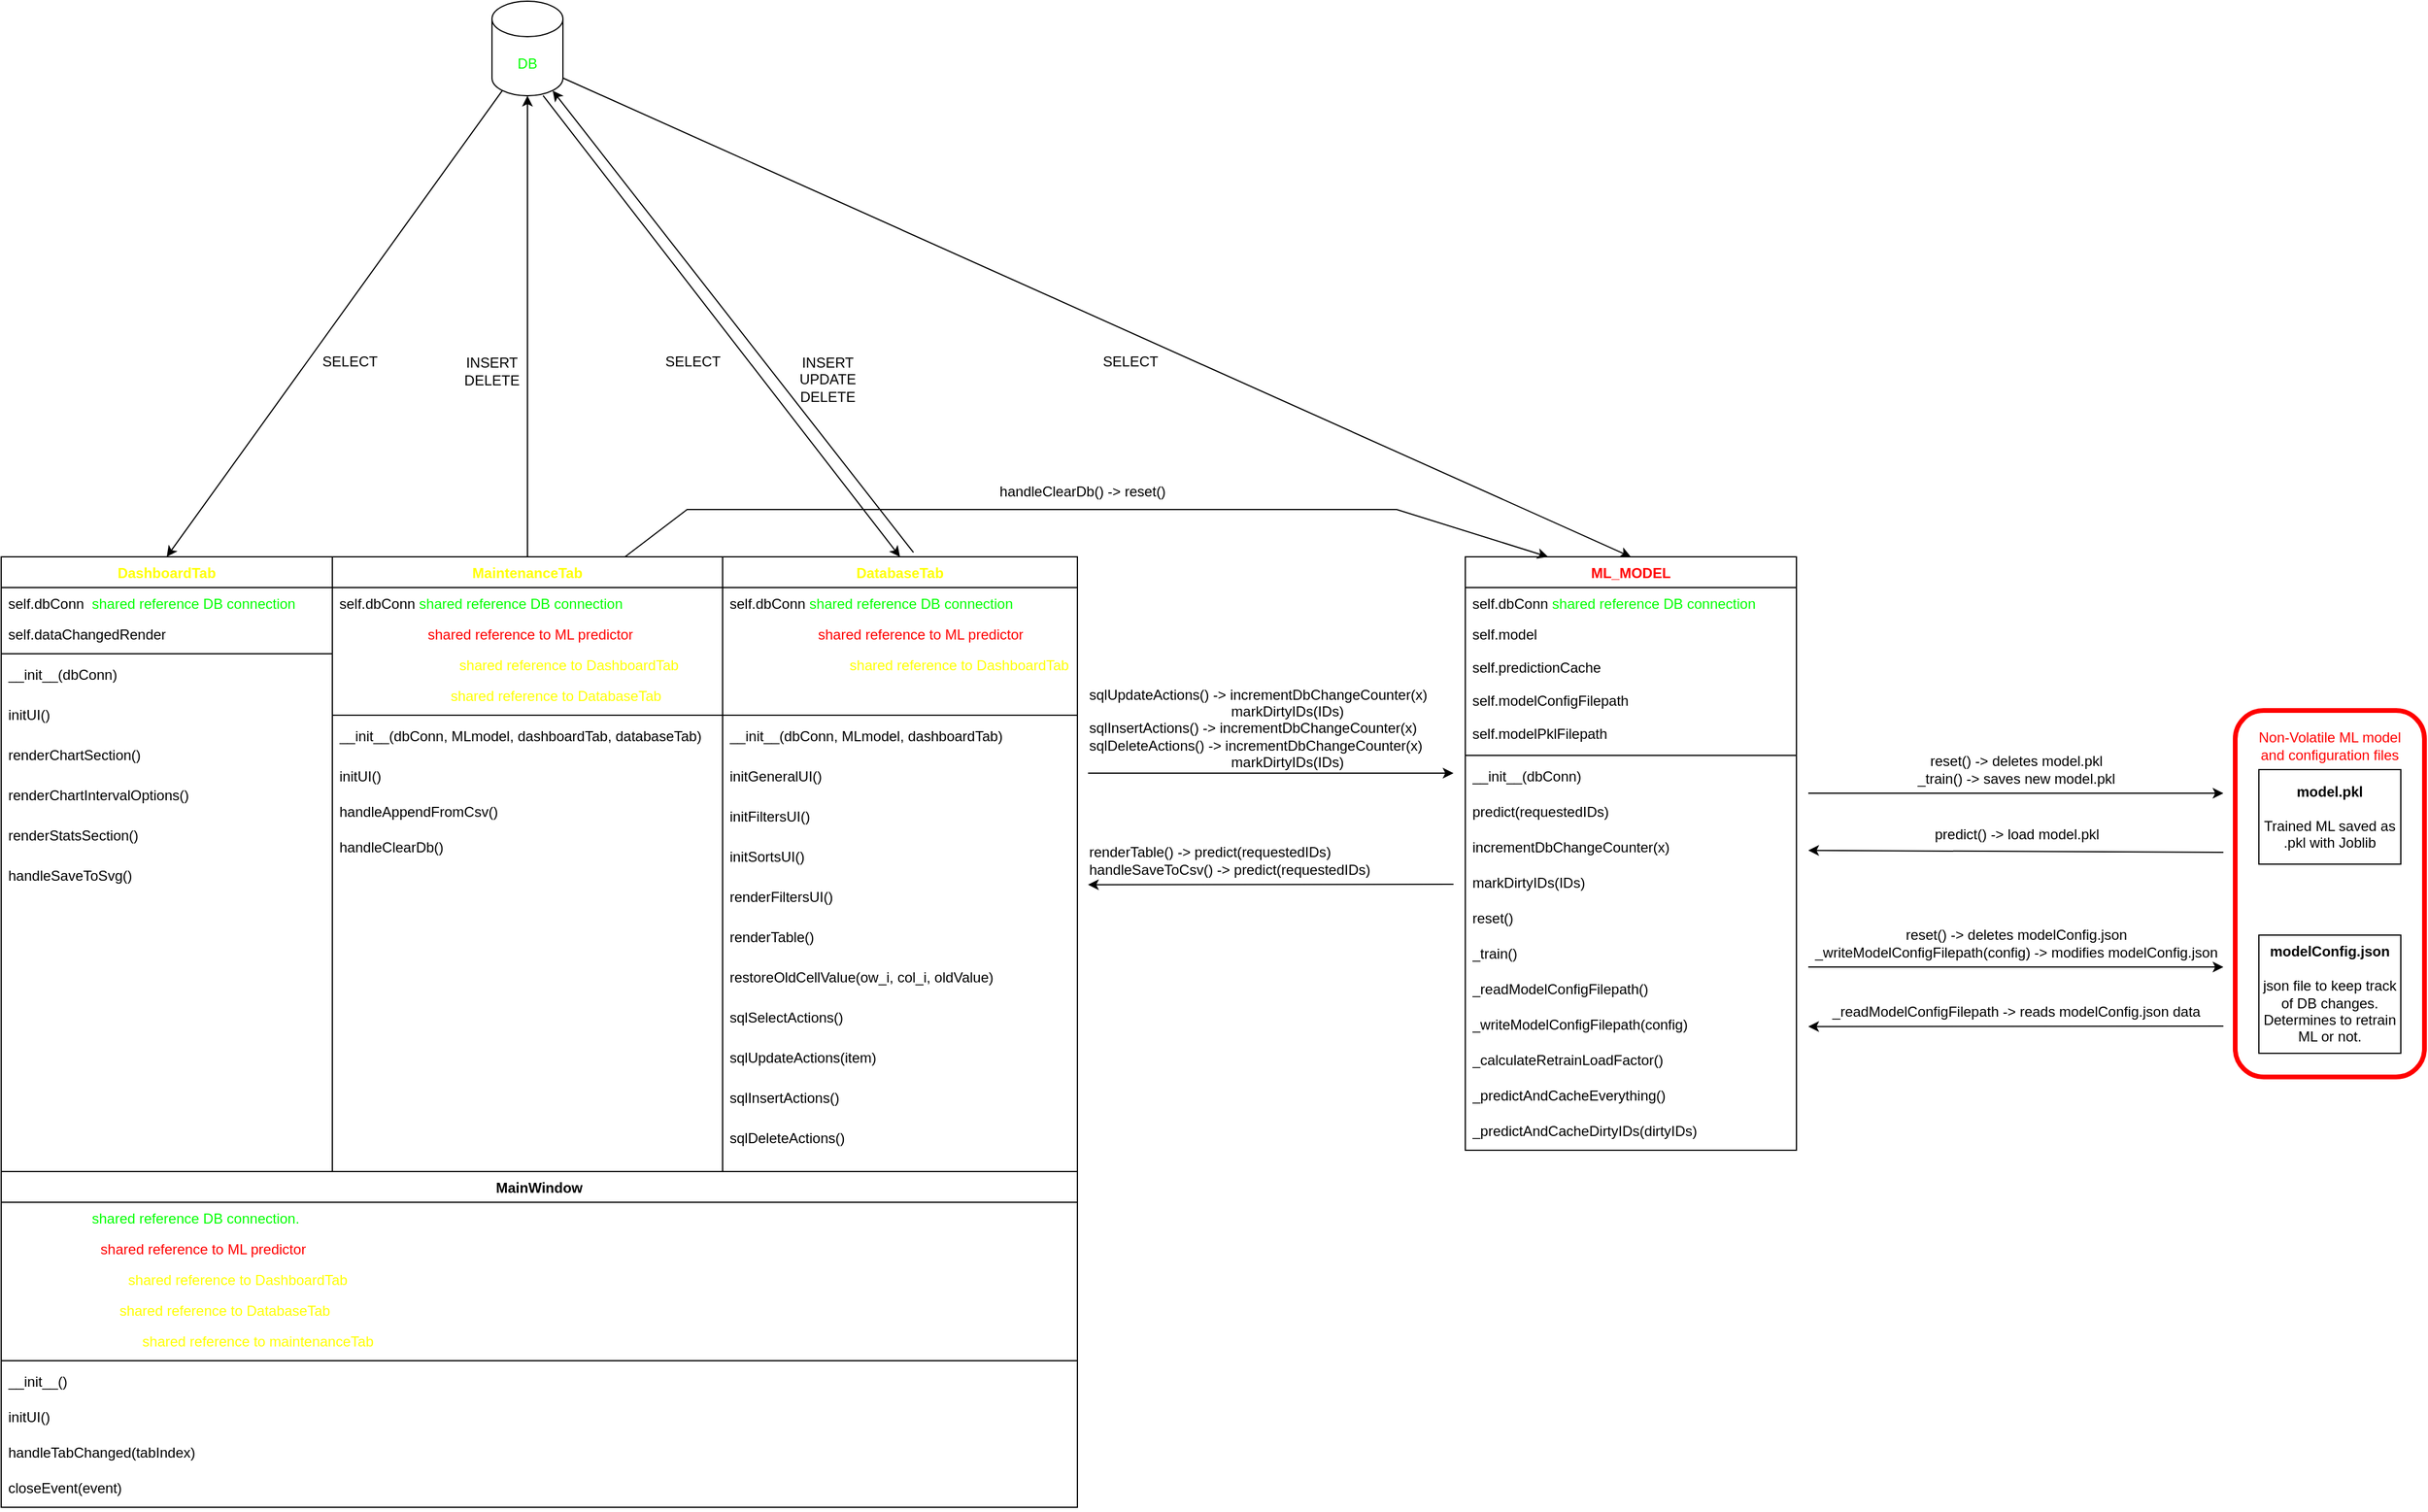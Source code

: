 <mxfile version="28.2.0">
  <diagram name="Page-1" id="XLxUug_JaUTgmGYlgbGc">
    <mxGraphModel dx="1895" dy="2238" grid="1" gridSize="10" guides="1" tooltips="1" connect="1" arrows="1" fold="1" page="1" pageScale="1" pageWidth="850" pageHeight="1100" math="0" shadow="0">
      <root>
        <mxCell id="0" />
        <mxCell id="1" parent="0" />
        <mxCell id="kn9Mtql1cBcwYiJTihJY-21" value="&lt;font style=&quot;color: light-dark(rgb(255, 255, 0), rgb(255, 255, 0));&quot;&gt;DashboardTab&lt;/font&gt;" style="swimlane;fontStyle=1;align=center;verticalAlign=top;childLayout=stackLayout;horizontal=1;startSize=26;horizontalStack=0;resizeParent=1;resizeParentMax=0;resizeLast=0;collapsible=1;marginBottom=0;whiteSpace=wrap;html=1;" parent="1" vertex="1">
          <mxGeometry x="150" y="400" width="280" height="520" as="geometry" />
        </mxCell>
        <mxCell id="EqVA8mEmJYvjOfU4ljU_-19" value="self.dbConn&amp;nbsp;&amp;nbsp;&lt;span style=&quot;color: light-dark(rgb(0, 255, 0), rgb(0, 255, 0));&quot;&gt;shared&amp;nbsp;&lt;/span&gt;&lt;span style=&quot;color: rgb(0, 255, 0);&quot;&gt;&lt;font style=&quot;color: light-dark(rgb(0, 255, 0), rgb(0, 255, 0));&quot;&gt;reference&lt;/font&gt;&lt;/span&gt;&lt;span style=&quot;color: rgb(0, 255, 0);&quot;&gt;&amp;nbsp;&lt;/span&gt;&lt;span style=&quot;color: light-dark(rgb(0, 255, 0), rgb(0, 255, 0));&quot;&gt;DB connection&lt;/span&gt;" style="text;strokeColor=none;fillColor=none;align=left;verticalAlign=top;spacingLeft=4;spacingRight=4;overflow=hidden;rotatable=0;points=[[0,0.5],[1,0.5]];portConstraint=eastwest;whiteSpace=wrap;html=1;" parent="kn9Mtql1cBcwYiJTihJY-21" vertex="1">
          <mxGeometry y="26" width="280" height="26" as="geometry" />
        </mxCell>
        <mxCell id="kn9Mtql1cBcwYiJTihJY-22" value="self.dataChangedRender" style="text;strokeColor=none;fillColor=none;align=left;verticalAlign=top;spacingLeft=4;spacingRight=4;overflow=hidden;rotatable=0;points=[[0,0.5],[1,0.5]];portConstraint=eastwest;whiteSpace=wrap;html=1;" parent="kn9Mtql1cBcwYiJTihJY-21" vertex="1">
          <mxGeometry y="52" width="280" height="26" as="geometry" />
        </mxCell>
        <mxCell id="kn9Mtql1cBcwYiJTihJY-23" value="" style="line;strokeWidth=1;fillColor=none;align=left;verticalAlign=middle;spacingTop=-1;spacingLeft=3;spacingRight=3;rotatable=0;labelPosition=right;points=[];portConstraint=eastwest;strokeColor=inherit;" parent="kn9Mtql1cBcwYiJTihJY-21" vertex="1">
          <mxGeometry y="78" width="280" height="8" as="geometry" />
        </mxCell>
        <mxCell id="EqVA8mEmJYvjOfU4ljU_-1" value="__init__(dbConn)" style="text;strokeColor=none;fillColor=none;align=left;verticalAlign=top;spacingLeft=4;spacingRight=4;overflow=hidden;rotatable=0;points=[[0,0.5],[1,0.5]];portConstraint=eastwest;whiteSpace=wrap;html=1;" parent="kn9Mtql1cBcwYiJTihJY-21" vertex="1">
          <mxGeometry y="86" width="280" height="34" as="geometry" />
        </mxCell>
        <mxCell id="EqVA8mEmJYvjOfU4ljU_-21" value="initUI()" style="text;strokeColor=none;fillColor=none;align=left;verticalAlign=top;spacingLeft=4;spacingRight=4;overflow=hidden;rotatable=0;points=[[0,0.5],[1,0.5]];portConstraint=eastwest;whiteSpace=wrap;html=1;" parent="kn9Mtql1cBcwYiJTihJY-21" vertex="1">
          <mxGeometry y="120" width="280" height="34" as="geometry" />
        </mxCell>
        <mxCell id="EqVA8mEmJYvjOfU4ljU_-22" value="renderChartSection()" style="text;strokeColor=none;fillColor=none;align=left;verticalAlign=top;spacingLeft=4;spacingRight=4;overflow=hidden;rotatable=0;points=[[0,0.5],[1,0.5]];portConstraint=eastwest;whiteSpace=wrap;html=1;" parent="kn9Mtql1cBcwYiJTihJY-21" vertex="1">
          <mxGeometry y="154" width="280" height="34" as="geometry" />
        </mxCell>
        <mxCell id="EqVA8mEmJYvjOfU4ljU_-24" value="renderChartIntervalOptions()" style="text;strokeColor=none;fillColor=none;align=left;verticalAlign=top;spacingLeft=4;spacingRight=4;overflow=hidden;rotatable=0;points=[[0,0.5],[1,0.5]];portConstraint=eastwest;whiteSpace=wrap;html=1;" parent="kn9Mtql1cBcwYiJTihJY-21" vertex="1">
          <mxGeometry y="188" width="280" height="34" as="geometry" />
        </mxCell>
        <mxCell id="EqVA8mEmJYvjOfU4ljU_-23" value="renderStatsSection()" style="text;strokeColor=none;fillColor=none;align=left;verticalAlign=top;spacingLeft=4;spacingRight=4;overflow=hidden;rotatable=0;points=[[0,0.5],[1,0.5]];portConstraint=eastwest;whiteSpace=wrap;html=1;" parent="kn9Mtql1cBcwYiJTihJY-21" vertex="1">
          <mxGeometry y="222" width="280" height="34" as="geometry" />
        </mxCell>
        <mxCell id="kn9Mtql1cBcwYiJTihJY-24" value="handleSaveToSvg()" style="text;strokeColor=none;fillColor=none;align=left;verticalAlign=top;spacingLeft=4;spacingRight=4;overflow=hidden;rotatable=0;points=[[0,0.5],[1,0.5]];portConstraint=eastwest;whiteSpace=wrap;html=1;" parent="kn9Mtql1cBcwYiJTihJY-21" vertex="1">
          <mxGeometry y="256" width="280" height="264" as="geometry" />
        </mxCell>
        <mxCell id="kn9Mtql1cBcwYiJTihJY-28" value="MainWindow" style="swimlane;fontStyle=1;align=center;verticalAlign=top;childLayout=stackLayout;horizontal=1;startSize=26;horizontalStack=0;resizeParent=1;resizeParentMax=0;resizeLast=0;collapsible=1;marginBottom=0;whiteSpace=wrap;html=1;" parent="1" vertex="1">
          <mxGeometry x="150" y="920" width="910" height="284" as="geometry" />
        </mxCell>
        <mxCell id="kn9Mtql1cBcwYiJTihJY-29" value="&lt;font style=&quot;&quot;&gt;&lt;span&gt;&lt;font style=&quot;color: light-dark(rgb(255, 255, 255), rgb(255, 255, 255));&quot;&gt;self.dbConn&amp;nbsp;&amp;nbsp;&lt;/font&gt;&lt;/span&gt;&lt;font style=&quot;color: rgb(255, 255, 255);&quot;&gt;&lt;span style=&quot;color: light-dark(rgb(0, 255, 0), rgb(0, 255, 0));&quot;&gt;shared&amp;nbsp;&lt;/span&gt;&lt;span style=&quot;color: rgb(0, 255, 0);&quot;&gt;&lt;font style=&quot;color: light-dark(rgb(0, 255, 0), rgb(0, 255, 0));&quot;&gt;reference&lt;/font&gt;&lt;/span&gt;&lt;span style=&quot;color: rgb(0, 255, 0);&quot;&gt;&amp;nbsp;&lt;/span&gt;&lt;span style=&quot;color: light-dark(rgb(0, 255, 0), rgb(0, 255, 0));&quot;&gt;DB connection.&lt;/span&gt;&lt;/font&gt;&lt;font style=&quot;color: light-dark(rgb(255, 255, 255), rgb(255, 255, 255));&quot;&gt;&amp;nbsp;MainWindow is responsible for closing connection when exiting&lt;/font&gt;&lt;/font&gt;" style="text;strokeColor=none;fillColor=none;align=left;verticalAlign=top;spacingLeft=4;spacingRight=4;overflow=hidden;rotatable=0;points=[[0,0.5],[1,0.5]];portConstraint=eastwest;whiteSpace=wrap;html=1;" parent="kn9Mtql1cBcwYiJTihJY-28" vertex="1">
          <mxGeometry y="26" width="910" height="26" as="geometry" />
        </mxCell>
        <mxCell id="MBBZY2xNjJgipTJ3-euZ-7" value="&lt;font style=&quot;&quot;&gt;&lt;font style=&quot;color: light-dark(rgb(255, 255, 255), rgb(255, 255, 255));&quot;&gt;self.MLModel&lt;/font&gt;&lt;font style=&quot;color: light-dark(rgb(255, 0, 0), rgb(255, 0, 0));&quot;&gt;&amp;nbsp; &lt;/font&gt;&lt;font style=&quot;color: light-dark(rgb(255, 0, 0), rgb(255, 0, 0));&quot;&gt;&lt;span&gt;shared reference to ML predictor&lt;/span&gt;&lt;/font&gt;&lt;/font&gt;" style="text;strokeColor=none;fillColor=none;align=left;verticalAlign=top;spacingLeft=4;spacingRight=4;overflow=hidden;rotatable=0;points=[[0,0.5],[1,0.5]];portConstraint=eastwest;whiteSpace=wrap;html=1;" parent="kn9Mtql1cBcwYiJTihJY-28" vertex="1">
          <mxGeometry y="52" width="910" height="26" as="geometry" />
        </mxCell>
        <mxCell id="EqVA8mEmJYvjOfU4ljU_-14" value="&lt;font style=&quot;&quot;&gt;&lt;font style=&quot;color: light-dark(rgb(255, 255, 255), rgb(255, 255, 255));&quot;&gt;self.dashboardTab&amp;nbsp;&lt;font style=&quot;color: light-dark(rgb(255, 255, 0), rgb(255, 255, 0));&quot;&gt;shared reference to DashboardTab&lt;/font&gt;&amp;nbsp;&lt;/font&gt;&lt;/font&gt;" style="text;strokeColor=none;fillColor=none;align=left;verticalAlign=top;spacingLeft=4;spacingRight=4;overflow=hidden;rotatable=0;points=[[0,0.5],[1,0.5]];portConstraint=eastwest;whiteSpace=wrap;html=1;" parent="kn9Mtql1cBcwYiJTihJY-28" vertex="1">
          <mxGeometry y="78" width="910" height="26" as="geometry" />
        </mxCell>
        <mxCell id="EqVA8mEmJYvjOfU4ljU_-15" value="&lt;font style=&quot;&quot;&gt;&lt;font style=&quot;color: light-dark(rgb(255, 255, 255), rgb(255, 255, 255));&quot;&gt;self.databaseTab&amp;nbsp;&lt;font style=&quot;color: light-dark(rgb(255, 255, 0), rgb(255, 255, 0));&quot;&gt;shared reference to DatabaseTab&lt;/font&gt;&amp;nbsp;&lt;/font&gt;&lt;/font&gt;" style="text;strokeColor=none;fillColor=none;align=left;verticalAlign=top;spacingLeft=4;spacingRight=4;overflow=hidden;rotatable=0;points=[[0,0.5],[1,0.5]];portConstraint=eastwest;whiteSpace=wrap;html=1;" parent="kn9Mtql1cBcwYiJTihJY-28" vertex="1">
          <mxGeometry y="104" width="910" height="26" as="geometry" />
        </mxCell>
        <mxCell id="EqVA8mEmJYvjOfU4ljU_-18" value="&lt;font style=&quot;&quot;&gt;&lt;font style=&quot;color: light-dark(rgb(255, 255, 255), rgb(255, 255, 255));&quot;&gt;self.maintenanceTab&amp;nbsp;&lt;font style=&quot;color: light-dark(rgb(255, 255, 0), rgb(255, 255, 0));&quot;&gt;shared reference to maintenanceTab&lt;/font&gt;&amp;nbsp;&lt;/font&gt;&lt;/font&gt;" style="text;strokeColor=none;fillColor=none;align=left;verticalAlign=top;spacingLeft=4;spacingRight=4;overflow=hidden;rotatable=0;points=[[0,0.5],[1,0.5]];portConstraint=eastwest;whiteSpace=wrap;html=1;" parent="kn9Mtql1cBcwYiJTihJY-28" vertex="1">
          <mxGeometry y="130" width="910" height="26" as="geometry" />
        </mxCell>
        <mxCell id="kn9Mtql1cBcwYiJTihJY-30" value="" style="line;strokeWidth=1;fillColor=none;align=left;verticalAlign=middle;spacingTop=-1;spacingLeft=3;spacingRight=3;rotatable=0;labelPosition=right;points=[];portConstraint=eastwest;strokeColor=inherit;" parent="kn9Mtql1cBcwYiJTihJY-28" vertex="1">
          <mxGeometry y="156" width="910" height="8" as="geometry" />
        </mxCell>
        <mxCell id="kn9Mtql1cBcwYiJTihJY-31" value="__init__()" style="text;strokeColor=none;fillColor=none;align=left;verticalAlign=top;spacingLeft=4;spacingRight=4;overflow=hidden;rotatable=0;points=[[0,0.5],[1,0.5]];portConstraint=eastwest;whiteSpace=wrap;html=1;" parent="kn9Mtql1cBcwYiJTihJY-28" vertex="1">
          <mxGeometry y="164" width="910" height="30" as="geometry" />
        </mxCell>
        <mxCell id="kn9Mtql1cBcwYiJTihJY-32" value="initUI()" style="text;strokeColor=none;fillColor=none;align=left;verticalAlign=top;spacingLeft=4;spacingRight=4;overflow=hidden;rotatable=0;points=[[0,0.5],[1,0.5]];portConstraint=eastwest;whiteSpace=wrap;html=1;" parent="kn9Mtql1cBcwYiJTihJY-28" vertex="1">
          <mxGeometry y="194" width="910" height="30" as="geometry" />
        </mxCell>
        <mxCell id="MBBZY2xNjJgipTJ3-euZ-16" value="handleTabChanged(tabIndex)" style="text;strokeColor=none;fillColor=none;align=left;verticalAlign=top;spacingLeft=4;spacingRight=4;overflow=hidden;rotatable=0;points=[[0,0.5],[1,0.5]];portConstraint=eastwest;whiteSpace=wrap;html=1;" parent="kn9Mtql1cBcwYiJTihJY-28" vertex="1">
          <mxGeometry y="224" width="910" height="30" as="geometry" />
        </mxCell>
        <mxCell id="MBBZY2xNjJgipTJ3-euZ-15" value="closeEvent(event)" style="text;strokeColor=none;fillColor=none;align=left;verticalAlign=top;spacingLeft=4;spacingRight=4;overflow=hidden;rotatable=0;points=[[0,0.5],[1,0.5]];portConstraint=eastwest;whiteSpace=wrap;html=1;" parent="kn9Mtql1cBcwYiJTihJY-28" vertex="1">
          <mxGeometry y="254" width="910" height="30" as="geometry" />
        </mxCell>
        <mxCell id="kn9Mtql1cBcwYiJTihJY-33" value="&lt;font style=&quot;color: light-dark(rgb(255, 255, 0), rgb(255, 255, 0));&quot;&gt;DatabaseTab&lt;/font&gt;" style="swimlane;fontStyle=1;align=center;verticalAlign=top;childLayout=stackLayout;horizontal=1;startSize=26;horizontalStack=0;resizeParent=1;resizeParentMax=0;resizeLast=0;collapsible=1;marginBottom=0;whiteSpace=wrap;html=1;" parent="1" vertex="1">
          <mxGeometry x="760" y="400" width="300" height="520" as="geometry" />
        </mxCell>
        <mxCell id="kn9Mtql1cBcwYiJTihJY-34" value="self.dbConn&amp;nbsp;&lt;span style=&quot;color: light-dark(rgb(0, 255, 0), rgb(0, 255, 0));&quot;&gt;shared&amp;nbsp;&lt;/span&gt;&lt;span style=&quot;color: rgb(0, 255, 0);&quot;&gt;&lt;font style=&quot;color: light-dark(rgb(0, 255, 0), rgb(0, 255, 0));&quot;&gt;reference&lt;/font&gt;&lt;/span&gt;&lt;span style=&quot;color: rgb(0, 255, 0);&quot;&gt;&amp;nbsp;&lt;/span&gt;&lt;span style=&quot;color: light-dark(rgb(0, 255, 0), rgb(0, 255, 0));&quot;&gt;DB connection&lt;/span&gt;" style="text;strokeColor=none;fillColor=none;align=left;verticalAlign=top;spacingLeft=4;spacingRight=4;overflow=hidden;rotatable=0;points=[[0,0.5],[1,0.5]];portConstraint=eastwest;whiteSpace=wrap;html=1;" parent="kn9Mtql1cBcwYiJTihJY-33" vertex="1">
          <mxGeometry y="26" width="300" height="26" as="geometry" />
        </mxCell>
        <mxCell id="MBBZY2xNjJgipTJ3-euZ-9" value="&lt;font style=&quot;&quot;&gt;&lt;font style=&quot;color: light-dark(rgb(255, 255, 255), rgb(255, 255, 255));&quot;&gt;self.MLModel&lt;/font&gt;&lt;font style=&quot;color: light-dark(rgb(255, 0, 0), rgb(255, 0, 0));&quot;&gt;&amp;nbsp;&lt;/font&gt;&lt;font style=&quot;color: light-dark(rgb(255, 0, 0), rgb(255, 0, 0));&quot;&gt;&lt;span&gt;shared reference to ML predictor&lt;/span&gt;&lt;/font&gt;&lt;/font&gt;" style="text;strokeColor=none;fillColor=none;align=left;verticalAlign=top;spacingLeft=4;spacingRight=4;overflow=hidden;rotatable=0;points=[[0,0.5],[1,0.5]];portConstraint=eastwest;whiteSpace=wrap;html=1;" parent="kn9Mtql1cBcwYiJTihJY-33" vertex="1">
          <mxGeometry y="52" width="300" height="26" as="geometry" />
        </mxCell>
        <mxCell id="EqVA8mEmJYvjOfU4ljU_-8" value="&lt;font style=&quot;&quot;&gt;&lt;font style=&quot;color: light-dark(rgb(255, 255, 255), rgb(255, 255, 255));&quot;&gt;self.dashboardTab &lt;/font&gt;&lt;font style=&quot;color: light-dark(rgb(255, 255, 0), rgb(255, 255, 0));&quot;&gt;shared reference to DashboardTab&lt;/font&gt;&lt;/font&gt;" style="text;strokeColor=none;fillColor=none;align=left;verticalAlign=top;spacingLeft=4;spacingRight=4;overflow=hidden;rotatable=0;points=[[0,0.5],[1,0.5]];portConstraint=eastwest;whiteSpace=wrap;html=1;" parent="kn9Mtql1cBcwYiJTihJY-33" vertex="1">
          <mxGeometry y="78" width="300" height="26" as="geometry" />
        </mxCell>
        <mxCell id="EqVA8mEmJYvjOfU4ljU_-7" value="&lt;font style=&quot;&quot;&gt;&lt;font style=&quot;color: light-dark(rgb(255, 255, 255), rgb(255, 255, 255));&quot;&gt;self.dataChangedRender&lt;/font&gt;&lt;/font&gt;" style="text;strokeColor=none;fillColor=none;align=left;verticalAlign=top;spacingLeft=4;spacingRight=4;overflow=hidden;rotatable=0;points=[[0,0.5],[1,0.5]];portConstraint=eastwest;whiteSpace=wrap;html=1;" parent="kn9Mtql1cBcwYiJTihJY-33" vertex="1">
          <mxGeometry y="104" width="300" height="26" as="geometry" />
        </mxCell>
        <mxCell id="kn9Mtql1cBcwYiJTihJY-35" value="" style="line;strokeWidth=1;fillColor=none;align=left;verticalAlign=middle;spacingTop=-1;spacingLeft=3;spacingRight=3;rotatable=0;labelPosition=right;points=[];portConstraint=eastwest;strokeColor=inherit;" parent="kn9Mtql1cBcwYiJTihJY-33" vertex="1">
          <mxGeometry y="130" width="300" height="8" as="geometry" />
        </mxCell>
        <mxCell id="MBBZY2xNjJgipTJ3-euZ-27" value="__init__(dbConn, MLmodel, dashboardTab)" style="text;strokeColor=none;fillColor=none;align=left;verticalAlign=top;spacingLeft=4;spacingRight=4;overflow=hidden;rotatable=0;points=[[0,0.5],[1,0.5]];portConstraint=eastwest;whiteSpace=wrap;html=1;" parent="kn9Mtql1cBcwYiJTihJY-33" vertex="1">
          <mxGeometry y="138" width="300" height="34" as="geometry" />
        </mxCell>
        <mxCell id="kn9Mtql1cBcwYiJTihJY-36" value="initGeneralUI()" style="text;strokeColor=none;fillColor=none;align=left;verticalAlign=top;spacingLeft=4;spacingRight=4;overflow=hidden;rotatable=0;points=[[0,0.5],[1,0.5]];portConstraint=eastwest;whiteSpace=wrap;html=1;" parent="kn9Mtql1cBcwYiJTihJY-33" vertex="1">
          <mxGeometry y="172" width="300" height="34" as="geometry" />
        </mxCell>
        <mxCell id="EqVA8mEmJYvjOfU4ljU_-4" value="initFiltersUI()" style="text;strokeColor=none;fillColor=none;align=left;verticalAlign=top;spacingLeft=4;spacingRight=4;overflow=hidden;rotatable=0;points=[[0,0.5],[1,0.5]];portConstraint=eastwest;whiteSpace=wrap;html=1;" parent="kn9Mtql1cBcwYiJTihJY-33" vertex="1">
          <mxGeometry y="206" width="300" height="34" as="geometry" />
        </mxCell>
        <mxCell id="EqVA8mEmJYvjOfU4ljU_-5" value="initSortsUI()" style="text;strokeColor=none;fillColor=none;align=left;verticalAlign=top;spacingLeft=4;spacingRight=4;overflow=hidden;rotatable=0;points=[[0,0.5],[1,0.5]];portConstraint=eastwest;whiteSpace=wrap;html=1;" parent="kn9Mtql1cBcwYiJTihJY-33" vertex="1">
          <mxGeometry y="240" width="300" height="34" as="geometry" />
        </mxCell>
        <mxCell id="EqVA8mEmJYvjOfU4ljU_-6" value="renderFiltersUI()" style="text;strokeColor=none;fillColor=none;align=left;verticalAlign=top;spacingLeft=4;spacingRight=4;overflow=hidden;rotatable=0;points=[[0,0.5],[1,0.5]];portConstraint=eastwest;whiteSpace=wrap;html=1;" parent="kn9Mtql1cBcwYiJTihJY-33" vertex="1">
          <mxGeometry y="274" width="300" height="34" as="geometry" />
        </mxCell>
        <mxCell id="MBBZY2xNjJgipTJ3-euZ-28" value="renderTable()" style="text;strokeColor=none;fillColor=none;align=left;verticalAlign=top;spacingLeft=4;spacingRight=4;overflow=hidden;rotatable=0;points=[[0,0.5],[1,0.5]];portConstraint=eastwest;whiteSpace=wrap;html=1;" parent="kn9Mtql1cBcwYiJTihJY-33" vertex="1">
          <mxGeometry y="308" width="300" height="34" as="geometry" />
        </mxCell>
        <mxCell id="MBBZY2xNjJgipTJ3-euZ-29" value="restoreOldCellValue(ow_i, col_i, oldValue)" style="text;strokeColor=none;fillColor=none;align=left;verticalAlign=top;spacingLeft=4;spacingRight=4;overflow=hidden;rotatable=0;points=[[0,0.5],[1,0.5]];portConstraint=eastwest;whiteSpace=wrap;html=1;" parent="kn9Mtql1cBcwYiJTihJY-33" vertex="1">
          <mxGeometry y="342" width="300" height="34" as="geometry" />
        </mxCell>
        <mxCell id="MBBZY2xNjJgipTJ3-euZ-30" value="sqlSelectActions()" style="text;strokeColor=none;fillColor=none;align=left;verticalAlign=top;spacingLeft=4;spacingRight=4;overflow=hidden;rotatable=0;points=[[0,0.5],[1,0.5]];portConstraint=eastwest;whiteSpace=wrap;html=1;" parent="kn9Mtql1cBcwYiJTihJY-33" vertex="1">
          <mxGeometry y="376" width="300" height="34" as="geometry" />
        </mxCell>
        <mxCell id="MBBZY2xNjJgipTJ3-euZ-31" value="sqlUpdateActions(item)" style="text;strokeColor=none;fillColor=none;align=left;verticalAlign=top;spacingLeft=4;spacingRight=4;overflow=hidden;rotatable=0;points=[[0,0.5],[1,0.5]];portConstraint=eastwest;whiteSpace=wrap;html=1;" parent="kn9Mtql1cBcwYiJTihJY-33" vertex="1">
          <mxGeometry y="410" width="300" height="34" as="geometry" />
        </mxCell>
        <mxCell id="MBBZY2xNjJgipTJ3-euZ-32" value="sqlInsertActions()" style="text;strokeColor=none;fillColor=none;align=left;verticalAlign=top;spacingLeft=4;spacingRight=4;overflow=hidden;rotatable=0;points=[[0,0.5],[1,0.5]];portConstraint=eastwest;whiteSpace=wrap;html=1;" parent="kn9Mtql1cBcwYiJTihJY-33" vertex="1">
          <mxGeometry y="444" width="300" height="34" as="geometry" />
        </mxCell>
        <mxCell id="MBBZY2xNjJgipTJ3-euZ-33" value="sqlDeleteActions()" style="text;strokeColor=none;fillColor=none;align=left;verticalAlign=top;spacingLeft=4;spacingRight=4;overflow=hidden;rotatable=0;points=[[0,0.5],[1,0.5]];portConstraint=eastwest;whiteSpace=wrap;html=1;" parent="kn9Mtql1cBcwYiJTihJY-33" vertex="1">
          <mxGeometry y="478" width="300" height="42" as="geometry" />
        </mxCell>
        <mxCell id="kn9Mtql1cBcwYiJTihJY-39" value="&lt;font style=&quot;color: light-dark(rgb(255, 0, 0), rgb(255, 0, 0));&quot;&gt;ML_MODEL&lt;/font&gt;" style="swimlane;fontStyle=1;align=center;verticalAlign=top;childLayout=stackLayout;horizontal=1;startSize=26;horizontalStack=0;resizeParent=1;resizeParentMax=0;resizeLast=0;collapsible=1;marginBottom=0;whiteSpace=wrap;html=1;" parent="1" vertex="1">
          <mxGeometry x="1388" y="400" width="280" height="502" as="geometry" />
        </mxCell>
        <mxCell id="kn9Mtql1cBcwYiJTihJY-40" value="self.dbConn&amp;nbsp;&lt;font style=&quot;&quot;&gt;&lt;span style=&quot;color: light-dark(rgb(0, 255, 0), rgb(0, 255, 0));&quot;&gt;&lt;font style=&quot;&quot;&gt;shared&amp;nbsp;&lt;/font&gt;&lt;/span&gt;&lt;span style=&quot;color: rgb(0, 255, 0);&quot;&gt;&lt;font style=&quot;color: light-dark(rgb(0, 255, 0), rgb(0, 255, 0));&quot;&gt;reference&lt;/font&gt;&lt;/span&gt;&lt;span style=&quot;color: rgb(0, 255, 0);&quot;&gt;&amp;nbsp;&lt;/span&gt;&lt;span style=&quot;color: light-dark(rgb(0, 255, 0), rgb(0, 255, 0));&quot;&gt;&lt;font style=&quot;&quot;&gt;DB connection&lt;/font&gt;&lt;/span&gt;&lt;/font&gt;" style="text;strokeColor=none;fillColor=none;align=left;verticalAlign=top;spacingLeft=4;spacingRight=4;overflow=hidden;rotatable=0;points=[[0,0.5],[1,0.5]];portConstraint=eastwest;whiteSpace=wrap;html=1;" parent="kn9Mtql1cBcwYiJTihJY-39" vertex="1">
          <mxGeometry y="26" width="280" height="26" as="geometry" />
        </mxCell>
        <mxCell id="MBBZY2xNjJgipTJ3-euZ-6" value="self.model" style="text;strokeColor=none;fillColor=none;align=left;verticalAlign=top;spacingLeft=4;spacingRight=4;overflow=hidden;rotatable=0;points=[[0,0.5],[1,0.5]];portConstraint=eastwest;whiteSpace=wrap;html=1;" parent="kn9Mtql1cBcwYiJTihJY-39" vertex="1">
          <mxGeometry y="52" width="280" height="28" as="geometry" />
        </mxCell>
        <mxCell id="MBBZY2xNjJgipTJ3-euZ-34" value="self.predictionCache" style="text;strokeColor=none;fillColor=none;align=left;verticalAlign=top;spacingLeft=4;spacingRight=4;overflow=hidden;rotatable=0;points=[[0,0.5],[1,0.5]];portConstraint=eastwest;whiteSpace=wrap;html=1;" parent="kn9Mtql1cBcwYiJTihJY-39" vertex="1">
          <mxGeometry y="80" width="280" height="28" as="geometry" />
        </mxCell>
        <mxCell id="kn9Mtql1cBcwYiJTihJY-50" value="self.modelConfigFilepath&amp;nbsp;" style="text;strokeColor=none;fillColor=none;align=left;verticalAlign=top;spacingLeft=4;spacingRight=4;overflow=hidden;rotatable=0;points=[[0,0.5],[1,0.5]];portConstraint=eastwest;whiteSpace=wrap;html=1;" parent="kn9Mtql1cBcwYiJTihJY-39" vertex="1">
          <mxGeometry y="108" width="280" height="28" as="geometry" />
        </mxCell>
        <mxCell id="kn9Mtql1cBcwYiJTihJY-58" value="self.modelPklFilepath" style="text;strokeColor=none;fillColor=none;align=left;verticalAlign=top;spacingLeft=4;spacingRight=4;overflow=hidden;rotatable=0;points=[[0,0.5],[1,0.5]];portConstraint=eastwest;whiteSpace=wrap;html=1;" parent="kn9Mtql1cBcwYiJTihJY-39" vertex="1">
          <mxGeometry y="136" width="280" height="28" as="geometry" />
        </mxCell>
        <mxCell id="kn9Mtql1cBcwYiJTihJY-42" value="" style="line;strokeWidth=1;fillColor=none;align=left;verticalAlign=middle;spacingTop=-1;spacingLeft=3;spacingRight=3;rotatable=0;labelPosition=right;points=[];portConstraint=eastwest;strokeColor=inherit;" parent="kn9Mtql1cBcwYiJTihJY-39" vertex="1">
          <mxGeometry y="164" width="280" height="8" as="geometry" />
        </mxCell>
        <mxCell id="kn9Mtql1cBcwYiJTihJY-43" value="__init__(dbConn)" style="text;strokeColor=none;fillColor=none;align=left;verticalAlign=top;spacingLeft=4;spacingRight=4;overflow=hidden;rotatable=0;points=[[0,0.5],[1,0.5]];portConstraint=eastwest;whiteSpace=wrap;html=1;" parent="kn9Mtql1cBcwYiJTihJY-39" vertex="1">
          <mxGeometry y="172" width="280" height="30" as="geometry" />
        </mxCell>
        <mxCell id="kn9Mtql1cBcwYiJTihJY-45" value="predict(requestedIDs)" style="text;strokeColor=none;fillColor=none;align=left;verticalAlign=top;spacingLeft=4;spacingRight=4;overflow=hidden;rotatable=0;points=[[0,0.5],[1,0.5]];portConstraint=eastwest;whiteSpace=wrap;html=1;" parent="kn9Mtql1cBcwYiJTihJY-39" vertex="1">
          <mxGeometry y="202" width="280" height="30" as="geometry" />
        </mxCell>
        <mxCell id="kn9Mtql1cBcwYiJTihJY-49" value="incrementDbChangeCounter(x)" style="text;strokeColor=none;fillColor=none;align=left;verticalAlign=top;spacingLeft=4;spacingRight=4;overflow=hidden;rotatable=0;points=[[0,0.5],[1,0.5]];portConstraint=eastwest;whiteSpace=wrap;html=1;" parent="kn9Mtql1cBcwYiJTihJY-39" vertex="1">
          <mxGeometry y="232" width="280" height="30" as="geometry" />
        </mxCell>
        <mxCell id="kn9Mtql1cBcwYiJTihJY-47" value="markDirtyIDs(IDs)" style="text;strokeColor=none;fillColor=none;align=left;verticalAlign=top;spacingLeft=4;spacingRight=4;overflow=hidden;rotatable=0;points=[[0,0.5],[1,0.5]];portConstraint=eastwest;whiteSpace=wrap;html=1;" parent="kn9Mtql1cBcwYiJTihJY-39" vertex="1">
          <mxGeometry y="262" width="280" height="30" as="geometry" />
        </mxCell>
        <mxCell id="kn9Mtql1cBcwYiJTihJY-48" value="reset()" style="text;strokeColor=none;fillColor=none;align=left;verticalAlign=top;spacingLeft=4;spacingRight=4;overflow=hidden;rotatable=0;points=[[0,0.5],[1,0.5]];portConstraint=eastwest;whiteSpace=wrap;html=1;" parent="kn9Mtql1cBcwYiJTihJY-39" vertex="1">
          <mxGeometry y="292" width="280" height="30" as="geometry" />
        </mxCell>
        <mxCell id="EqVA8mEmJYvjOfU4ljU_-2" value="_train()" style="text;strokeColor=none;fillColor=none;align=left;verticalAlign=top;spacingLeft=4;spacingRight=4;overflow=hidden;rotatable=0;points=[[0,0.5],[1,0.5]];portConstraint=eastwest;whiteSpace=wrap;html=1;" parent="kn9Mtql1cBcwYiJTihJY-39" vertex="1">
          <mxGeometry y="322" width="280" height="30" as="geometry" />
        </mxCell>
        <mxCell id="MBBZY2xNjJgipTJ3-euZ-35" value="_readModelConfigFilepath()" style="text;strokeColor=none;fillColor=none;align=left;verticalAlign=top;spacingLeft=4;spacingRight=4;overflow=hidden;rotatable=0;points=[[0,0.5],[1,0.5]];portConstraint=eastwest;whiteSpace=wrap;html=1;" parent="kn9Mtql1cBcwYiJTihJY-39" vertex="1">
          <mxGeometry y="352" width="280" height="30" as="geometry" />
        </mxCell>
        <mxCell id="MBBZY2xNjJgipTJ3-euZ-36" value="_writeModelConfigFilepath(config)" style="text;strokeColor=none;fillColor=none;align=left;verticalAlign=top;spacingLeft=4;spacingRight=4;overflow=hidden;rotatable=0;points=[[0,0.5],[1,0.5]];portConstraint=eastwest;whiteSpace=wrap;html=1;" parent="kn9Mtql1cBcwYiJTihJY-39" vertex="1">
          <mxGeometry y="382" width="280" height="30" as="geometry" />
        </mxCell>
        <mxCell id="MBBZY2xNjJgipTJ3-euZ-37" value="_calculateRetrainLoadFactor()" style="text;strokeColor=none;fillColor=none;align=left;verticalAlign=top;spacingLeft=4;spacingRight=4;overflow=hidden;rotatable=0;points=[[0,0.5],[1,0.5]];portConstraint=eastwest;whiteSpace=wrap;html=1;" parent="kn9Mtql1cBcwYiJTihJY-39" vertex="1">
          <mxGeometry y="412" width="280" height="30" as="geometry" />
        </mxCell>
        <mxCell id="MBBZY2xNjJgipTJ3-euZ-38" value="_predictAndCacheEverything()" style="text;strokeColor=none;fillColor=none;align=left;verticalAlign=top;spacingLeft=4;spacingRight=4;overflow=hidden;rotatable=0;points=[[0,0.5],[1,0.5]];portConstraint=eastwest;whiteSpace=wrap;html=1;" parent="kn9Mtql1cBcwYiJTihJY-39" vertex="1">
          <mxGeometry y="442" width="280" height="30" as="geometry" />
        </mxCell>
        <mxCell id="MBBZY2xNjJgipTJ3-euZ-39" value="_predictAndCacheDirtyIDs(dirtyIDs)" style="text;strokeColor=none;fillColor=none;align=left;verticalAlign=top;spacingLeft=4;spacingRight=4;overflow=hidden;rotatable=0;points=[[0,0.5],[1,0.5]];portConstraint=eastwest;whiteSpace=wrap;html=1;" parent="kn9Mtql1cBcwYiJTihJY-39" vertex="1">
          <mxGeometry y="472" width="280" height="30" as="geometry" />
        </mxCell>
        <mxCell id="kn9Mtql1cBcwYiJTihJY-62" value="&lt;font style=&quot;color: light-dark(rgb(0, 255, 0), rgb(0, 255, 0));&quot;&gt;DB&lt;/font&gt;" style="shape=cylinder3;whiteSpace=wrap;html=1;boundedLbl=1;backgroundOutline=1;size=15;" parent="1" vertex="1">
          <mxGeometry x="565" y="-70" width="60" height="80" as="geometry" />
        </mxCell>
        <mxCell id="kn9Mtql1cBcwYiJTihJY-63" value="" style="endArrow=classic;html=1;rounded=0;exitX=0.145;exitY=1;exitDx=0;exitDy=-4.35;exitPerimeter=0;entryX=0.5;entryY=0;entryDx=0;entryDy=0;" parent="1" source="kn9Mtql1cBcwYiJTihJY-62" target="kn9Mtql1cBcwYiJTihJY-21" edge="1">
          <mxGeometry width="50" height="50" relative="1" as="geometry">
            <mxPoint x="870" y="445" as="sourcePoint" />
            <mxPoint x="350" y="390" as="targetPoint" />
          </mxGeometry>
        </mxCell>
        <mxCell id="kn9Mtql1cBcwYiJTihJY-65" value="" style="endArrow=classic;html=1;rounded=0;entryX=0.5;entryY=0;entryDx=0;entryDy=0;exitX=1;exitY=1;exitDx=0;exitDy=-15;exitPerimeter=0;" parent="1" source="kn9Mtql1cBcwYiJTihJY-62" target="kn9Mtql1cBcwYiJTihJY-39" edge="1">
          <mxGeometry width="50" height="50" relative="1" as="geometry">
            <mxPoint x="1449" y="240" as="sourcePoint" />
            <mxPoint x="950" y="494" as="targetPoint" />
          </mxGeometry>
        </mxCell>
        <mxCell id="kn9Mtql1cBcwYiJTihJY-66" value="SELECT" style="text;html=1;align=center;verticalAlign=middle;whiteSpace=wrap;rounded=0;" parent="1" vertex="1">
          <mxGeometry x="690" y="220" width="90" height="30" as="geometry" />
        </mxCell>
        <mxCell id="kn9Mtql1cBcwYiJTihJY-68" value="INSERT&lt;br&gt;UPDATE&lt;br&gt;DELETE" style="text;html=1;align=center;verticalAlign=middle;whiteSpace=wrap;rounded=0;" parent="1" vertex="1">
          <mxGeometry x="804" y="210" width="90" height="80" as="geometry" />
        </mxCell>
        <mxCell id="kn9Mtql1cBcwYiJTihJY-69" value="SELECT" style="text;html=1;align=center;verticalAlign=middle;whiteSpace=wrap;rounded=0;" parent="1" vertex="1">
          <mxGeometry x="400" y="220" width="90" height="30" as="geometry" />
        </mxCell>
        <mxCell id="MBBZY2xNjJgipTJ3-euZ-11" value="&lt;font style=&quot;color: light-dark(rgb(255, 255, 0), rgb(255, 255, 0));&quot;&gt;MaintenanceTab&lt;/font&gt;" style="swimlane;fontStyle=1;align=center;verticalAlign=top;childLayout=stackLayout;horizontal=1;startSize=26;horizontalStack=0;resizeParent=1;resizeParentMax=0;resizeLast=0;collapsible=1;marginBottom=0;whiteSpace=wrap;html=1;" parent="1" vertex="1">
          <mxGeometry x="430" y="400" width="330" height="520" as="geometry" />
        </mxCell>
        <mxCell id="MBBZY2xNjJgipTJ3-euZ-12" value="self.dbConn&amp;nbsp;&lt;span style=&quot;color: light-dark(rgb(0, 255, 0), rgb(0, 255, 0));&quot;&gt;shared&amp;nbsp;&lt;/span&gt;&lt;span style=&quot;color: rgb(0, 255, 0);&quot;&gt;&lt;font style=&quot;color: light-dark(rgb(0, 255, 0), rgb(0, 255, 0));&quot;&gt;reference&lt;/font&gt;&lt;/span&gt;&lt;span style=&quot;color: rgb(0, 255, 0);&quot;&gt;&amp;nbsp;&lt;/span&gt;&lt;span style=&quot;color: light-dark(rgb(0, 255, 0), rgb(0, 255, 0));&quot;&gt;DB connection&lt;/span&gt;" style="text;strokeColor=none;fillColor=none;align=left;verticalAlign=top;spacingLeft=4;spacingRight=4;overflow=hidden;rotatable=0;points=[[0,0.5],[1,0.5]];portConstraint=eastwest;whiteSpace=wrap;html=1;" parent="MBBZY2xNjJgipTJ3-euZ-11" vertex="1">
          <mxGeometry y="26" width="330" height="26" as="geometry" />
        </mxCell>
        <mxCell id="MBBZY2xNjJgipTJ3-euZ-22" value="&lt;font style=&quot;&quot;&gt;&lt;font style=&quot;color: light-dark(rgb(255, 255, 255), rgb(255, 255, 255));&quot;&gt;self.MLModel&lt;/font&gt;&lt;font style=&quot;color: light-dark(rgb(255, 0, 0), rgb(255, 0, 0));&quot;&gt;&amp;nbsp;&lt;/font&gt;&lt;font style=&quot;color: light-dark(rgb(255, 0, 0), rgb(255, 0, 0));&quot;&gt;&lt;span&gt;shared reference to ML predictor&lt;/span&gt;&lt;/font&gt;&lt;/font&gt;" style="text;strokeColor=none;fillColor=none;align=left;verticalAlign=top;spacingLeft=4;spacingRight=4;overflow=hidden;rotatable=0;points=[[0,0.5],[1,0.5]];portConstraint=eastwest;whiteSpace=wrap;html=1;" parent="MBBZY2xNjJgipTJ3-euZ-11" vertex="1">
          <mxGeometry y="52" width="330" height="26" as="geometry" />
        </mxCell>
        <mxCell id="EqVA8mEmJYvjOfU4ljU_-11" value="&lt;font style=&quot;&quot;&gt;&lt;font style=&quot;color: light-dark(rgb(255, 255, 255), rgb(255, 255, 255));&quot;&gt;self.dashboardTab&amp;nbsp;&lt;font style=&quot;color: light-dark(rgb(255, 255, 0), rgb(255, 255, 0));&quot;&gt;shared reference to DashboardTab&lt;/font&gt;&amp;nbsp;&lt;/font&gt;&lt;/font&gt;" style="text;strokeColor=none;fillColor=none;align=left;verticalAlign=top;spacingLeft=4;spacingRight=4;overflow=hidden;rotatable=0;points=[[0,0.5],[1,0.5]];portConstraint=eastwest;whiteSpace=wrap;html=1;" parent="MBBZY2xNjJgipTJ3-euZ-11" vertex="1">
          <mxGeometry y="78" width="330" height="26" as="geometry" />
        </mxCell>
        <mxCell id="EqVA8mEmJYvjOfU4ljU_-13" value="&lt;font style=&quot;&quot;&gt;&lt;font style=&quot;color: light-dark(rgb(255, 255, 255), rgb(255, 255, 255));&quot;&gt;self.databaseTab&amp;nbsp;&lt;font style=&quot;color: light-dark(rgb(255, 255, 0), rgb(255, 255, 0));&quot;&gt;shared reference to DatabaseTab&lt;/font&gt;&amp;nbsp;&lt;/font&gt;&lt;/font&gt;" style="text;strokeColor=none;fillColor=none;align=left;verticalAlign=top;spacingLeft=4;spacingRight=4;overflow=hidden;rotatable=0;points=[[0,0.5],[1,0.5]];portConstraint=eastwest;whiteSpace=wrap;html=1;" parent="MBBZY2xNjJgipTJ3-euZ-11" vertex="1">
          <mxGeometry y="104" width="330" height="26" as="geometry" />
        </mxCell>
        <mxCell id="MBBZY2xNjJgipTJ3-euZ-13" value="" style="line;strokeWidth=1;fillColor=none;align=left;verticalAlign=middle;spacingTop=-1;spacingLeft=3;spacingRight=3;rotatable=0;labelPosition=right;points=[];portConstraint=eastwest;strokeColor=inherit;" parent="MBBZY2xNjJgipTJ3-euZ-11" vertex="1">
          <mxGeometry y="130" width="330" height="8" as="geometry" />
        </mxCell>
        <mxCell id="MBBZY2xNjJgipTJ3-euZ-14" value="__init__(dbConn, MLmodel, dashboardTab, databaseTab)" style="text;strokeColor=none;fillColor=none;align=left;verticalAlign=top;spacingLeft=4;spacingRight=4;overflow=hidden;rotatable=0;points=[[0,0.5],[1,0.5]];portConstraint=eastwest;whiteSpace=wrap;html=1;" parent="MBBZY2xNjJgipTJ3-euZ-11" vertex="1">
          <mxGeometry y="138" width="330" height="34" as="geometry" />
        </mxCell>
        <mxCell id="MBBZY2xNjJgipTJ3-euZ-24" value="initUI()" style="text;strokeColor=none;fillColor=none;align=left;verticalAlign=top;spacingLeft=4;spacingRight=4;overflow=hidden;rotatable=0;points=[[0,0.5],[1,0.5]];portConstraint=eastwest;whiteSpace=wrap;html=1;" parent="MBBZY2xNjJgipTJ3-euZ-11" vertex="1">
          <mxGeometry y="172" width="330" height="30" as="geometry" />
        </mxCell>
        <mxCell id="MBBZY2xNjJgipTJ3-euZ-25" value="handleAppendFromCsv()" style="text;strokeColor=none;fillColor=none;align=left;verticalAlign=top;spacingLeft=4;spacingRight=4;overflow=hidden;rotatable=0;points=[[0,0.5],[1,0.5]];portConstraint=eastwest;whiteSpace=wrap;html=1;" parent="MBBZY2xNjJgipTJ3-euZ-11" vertex="1">
          <mxGeometry y="202" width="330" height="30" as="geometry" />
        </mxCell>
        <mxCell id="MBBZY2xNjJgipTJ3-euZ-26" value="handleClearDb()" style="text;strokeColor=none;fillColor=none;align=left;verticalAlign=top;spacingLeft=4;spacingRight=4;overflow=hidden;rotatable=0;points=[[0,0.5],[1,0.5]];portConstraint=eastwest;whiteSpace=wrap;html=1;" parent="MBBZY2xNjJgipTJ3-euZ-11" vertex="1">
          <mxGeometry y="232" width="330" height="288" as="geometry" />
        </mxCell>
        <mxCell id="MBBZY2xNjJgipTJ3-euZ-47" value="predict() -&amp;gt; load model.pkl" style="text;html=1;align=center;verticalAlign=middle;whiteSpace=wrap;rounded=0;" parent="1" vertex="1">
          <mxGeometry x="1779.57" y="620" width="148.87" height="30" as="geometry" />
        </mxCell>
        <mxCell id="MBBZY2xNjJgipTJ3-euZ-48" value="" style="endArrow=classic;html=1;rounded=0;" parent="1" edge="1">
          <mxGeometry width="50" height="50" relative="1" as="geometry">
            <mxPoint x="1678" y="600" as="sourcePoint" />
            <mxPoint x="2029" y="600" as="targetPoint" />
          </mxGeometry>
        </mxCell>
        <mxCell id="MBBZY2xNjJgipTJ3-euZ-49" value="" style="endArrow=classic;html=1;rounded=0;" parent="1" edge="1">
          <mxGeometry width="50" height="50" relative="1" as="geometry">
            <mxPoint x="2029" y="650" as="sourcePoint" />
            <mxPoint x="1678" y="648.37" as="targetPoint" />
          </mxGeometry>
        </mxCell>
        <mxCell id="MBBZY2xNjJgipTJ3-euZ-50" value="reset() -&amp;gt; deletes model.pkl&lt;br&gt;&lt;div style=&quot;&quot;&gt;&lt;span style=&quot;background-color: transparent; color: light-dark(rgb(0, 0, 0), rgb(255, 255, 255));&quot;&gt;_train() -&amp;gt; saves new&amp;nbsp;&lt;/span&gt;&lt;span style=&quot;background-color: transparent; color: light-dark(rgb(0, 0, 0), rgb(255, 255, 255));&quot;&gt;model.pkl&lt;/span&gt;&lt;/div&gt;" style="text;html=1;align=center;verticalAlign=middle;whiteSpace=wrap;rounded=0;" parent="1" vertex="1">
          <mxGeometry x="1764.01" y="565" width="180" height="30" as="geometry" />
        </mxCell>
        <mxCell id="MBBZY2xNjJgipTJ3-euZ-57" value="_readModelConfigFilepath -&amp;gt; reads modelConfig.json&amp;nbsp;data" style="text;html=1;align=center;verticalAlign=middle;whiteSpace=wrap;rounded=0;" parent="1" vertex="1">
          <mxGeometry x="1649.01" y="770" width="410" height="30" as="geometry" />
        </mxCell>
        <mxCell id="MBBZY2xNjJgipTJ3-euZ-58" value="" style="endArrow=classic;html=1;rounded=0;" parent="1" edge="1">
          <mxGeometry width="50" height="50" relative="1" as="geometry">
            <mxPoint x="1678" y="747" as="sourcePoint" />
            <mxPoint x="2029" y="747" as="targetPoint" />
          </mxGeometry>
        </mxCell>
        <mxCell id="MBBZY2xNjJgipTJ3-euZ-59" value="" style="endArrow=classic;html=1;rounded=0;" parent="1" edge="1">
          <mxGeometry width="50" height="50" relative="1" as="geometry">
            <mxPoint x="2029" y="797" as="sourcePoint" />
            <mxPoint x="1678" y="797.37" as="targetPoint" />
          </mxGeometry>
        </mxCell>
        <mxCell id="MBBZY2xNjJgipTJ3-euZ-60" value="reset() -&amp;gt; deletes modelConfig.json&lt;br&gt;&lt;div style=&quot;&quot;&gt;&lt;span style=&quot;background-color: transparent; color: light-dark(rgb(0, 0, 0), rgb(255, 255, 255));&quot;&gt;_writeModelConfigFilepath(config) -&amp;gt; modifies&amp;nbsp;&lt;/span&gt;&lt;span style=&quot;background-color: transparent; color: light-dark(rgb(0, 0, 0), rgb(255, 255, 255));&quot;&gt;modelConfig.json&lt;/span&gt;&lt;/div&gt;" style="text;html=1;align=center;verticalAlign=middle;whiteSpace=wrap;rounded=0;" parent="1" vertex="1">
          <mxGeometry x="1679.01" y="712" width="350" height="30" as="geometry" />
        </mxCell>
        <mxCell id="MBBZY2xNjJgipTJ3-euZ-62" value="renderTable() -&amp;gt; predict(&lt;span style=&quot;&quot;&gt;requestedIDs&lt;/span&gt;)&lt;br&gt;handleSaveToCsv() -&amp;gt; predict(&lt;span style=&quot;&quot;&gt;requestedIDs&lt;/span&gt;)" style="text;html=1;align=left;verticalAlign=middle;whiteSpace=wrap;rounded=0;" parent="1" vertex="1">
          <mxGeometry x="1068" y="642" width="261.25" height="30" as="geometry" />
        </mxCell>
        <mxCell id="MBBZY2xNjJgipTJ3-euZ-63" value="" style="endArrow=classic;html=1;rounded=0;" parent="1" edge="1">
          <mxGeometry width="50" height="50" relative="1" as="geometry">
            <mxPoint x="1069" y="583" as="sourcePoint" />
            <mxPoint x="1378" y="583" as="targetPoint" />
          </mxGeometry>
        </mxCell>
        <mxCell id="MBBZY2xNjJgipTJ3-euZ-64" value="" style="endArrow=classic;html=1;rounded=0;" parent="1" edge="1">
          <mxGeometry width="50" height="50" relative="1" as="geometry">
            <mxPoint x="1378" y="677" as="sourcePoint" />
            <mxPoint x="1069" y="677.37" as="targetPoint" />
          </mxGeometry>
        </mxCell>
        <mxCell id="MBBZY2xNjJgipTJ3-euZ-67" value="" style="endArrow=classic;html=1;rounded=0;exitX=0.5;exitY=0;exitDx=0;exitDy=0;entryX=0.5;entryY=1;entryDx=0;entryDy=0;entryPerimeter=0;" parent="1" source="MBBZY2xNjJgipTJ3-euZ-11" target="kn9Mtql1cBcwYiJTihJY-62" edge="1">
          <mxGeometry width="50" height="50" relative="1" as="geometry">
            <mxPoint x="1170" y="210" as="sourcePoint" />
            <mxPoint x="620" y="10" as="targetPoint" />
          </mxGeometry>
        </mxCell>
        <mxCell id="MBBZY2xNjJgipTJ3-euZ-68" value="" style="endArrow=classic;html=1;rounded=0;entryX=0.5;entryY=0;entryDx=0;entryDy=0;exitX=0.72;exitY=0.998;exitDx=0;exitDy=0;exitPerimeter=0;" parent="1" source="kn9Mtql1cBcwYiJTihJY-62" target="kn9Mtql1cBcwYiJTihJY-33" edge="1">
          <mxGeometry width="50" height="50" relative="1" as="geometry">
            <mxPoint x="970" y="210" as="sourcePoint" />
            <mxPoint x="690" y="564" as="targetPoint" />
          </mxGeometry>
        </mxCell>
        <mxCell id="MBBZY2xNjJgipTJ3-euZ-69" value="" style="endArrow=classic;html=1;rounded=0;entryX=0.855;entryY=1;entryDx=0;entryDy=-4.35;exitX=0.538;exitY=-0.007;exitDx=0;exitDy=0;entryPerimeter=0;exitPerimeter=0;" parent="1" source="kn9Mtql1cBcwYiJTihJY-33" target="kn9Mtql1cBcwYiJTihJY-62" edge="1">
          <mxGeometry width="50" height="50" relative="1" as="geometry">
            <mxPoint x="890" y="530" as="sourcePoint" />
            <mxPoint x="1100" y="200" as="targetPoint" />
          </mxGeometry>
        </mxCell>
        <mxCell id="MBBZY2xNjJgipTJ3-euZ-70" value="INSERT&lt;br&gt;DELETE" style="text;html=1;align=center;verticalAlign=middle;whiteSpace=wrap;rounded=0;" parent="1" vertex="1">
          <mxGeometry x="520" y="203" width="90" height="80" as="geometry" />
        </mxCell>
        <mxCell id="MBBZY2xNjJgipTJ3-euZ-71" value="SELECT" style="text;html=1;align=center;verticalAlign=middle;whiteSpace=wrap;rounded=0;" parent="1" vertex="1">
          <mxGeometry x="1060" y="220" width="90" height="30" as="geometry" />
        </mxCell>
        <mxCell id="MBBZY2xNjJgipTJ3-euZ-72" value="" style="endArrow=classic;html=1;rounded=0;exitX=0.75;exitY=0;exitDx=0;exitDy=0;entryX=0.25;entryY=0;entryDx=0;entryDy=0;" parent="1" source="MBBZY2xNjJgipTJ3-euZ-11" target="kn9Mtql1cBcwYiJTihJY-39" edge="1">
          <mxGeometry width="50" height="50" relative="1" as="geometry">
            <mxPoint x="1205" y="340" as="sourcePoint" />
            <mxPoint x="1330" y="360" as="targetPoint" />
            <Array as="points">
              <mxPoint x="730" y="360" />
              <mxPoint x="1330" y="360" />
            </Array>
          </mxGeometry>
        </mxCell>
        <mxCell id="MBBZY2xNjJgipTJ3-euZ-74" value="&lt;span style=&quot;text-align: left;&quot;&gt;handleClearDb() -&amp;gt; reset()&lt;/span&gt;" style="text;html=1;align=center;verticalAlign=middle;whiteSpace=wrap;rounded=0;" parent="1" vertex="1">
          <mxGeometry x="987.5" y="330" width="152.5" height="30" as="geometry" />
        </mxCell>
        <mxCell id="EqVA8mEmJYvjOfU4ljU_-3" value="" style="group" parent="1" vertex="1" connectable="0">
          <mxGeometry x="2039" y="530" width="160" height="310" as="geometry" />
        </mxCell>
        <mxCell id="kn9Mtql1cBcwYiJTihJY-52" value="&lt;b&gt;modelConfig.json&lt;/b&gt;&lt;br&gt;&lt;br&gt;json file to keep track of DB changes. Determines to retrain ML or not." style="html=1;whiteSpace=wrap;container=0;" parent="EqVA8mEmJYvjOfU4ljU_-3" vertex="1">
          <mxGeometry x="20" y="190" width="120" height="100" as="geometry" />
        </mxCell>
        <mxCell id="kn9Mtql1cBcwYiJTihJY-55" value="&lt;b&gt;model.pkl&lt;/b&gt;&lt;br&gt;&lt;br&gt;Trained ML saved as .pkl with Joblib" style="html=1;whiteSpace=wrap;container=0;" parent="EqVA8mEmJYvjOfU4ljU_-3" vertex="1">
          <mxGeometry x="20" y="50" width="120" height="80" as="geometry" />
        </mxCell>
        <mxCell id="MBBZY2xNjJgipTJ3-euZ-42" value="" style="rounded=1;whiteSpace=wrap;html=1;fillColor=none;strokeColor=light-dark(#FF0000,#FF0000);fontColor=#ffffff;strokeWidth=4;container=0;" parent="EqVA8mEmJYvjOfU4ljU_-3" vertex="1">
          <mxGeometry width="160" height="310" as="geometry" />
        </mxCell>
        <mxCell id="MBBZY2xNjJgipTJ3-euZ-43" value="Non-Volatile ML model and configuration files" style="text;html=1;align=center;verticalAlign=middle;whiteSpace=wrap;rounded=0;fontColor=light-dark(#FF0000,#FF0000);container=0;" parent="EqVA8mEmJYvjOfU4ljU_-3" vertex="1">
          <mxGeometry x="11.25" width="137.5" height="60" as="geometry" />
        </mxCell>
        <mxCell id="MBBZY2xNjJgipTJ3-euZ-65" value="sqlUpdateActions() -&amp;gt;&amp;nbsp;&lt;span style=&quot;&quot;&gt;incrementDbChangeCounter(x)&lt;br&gt;&lt;span style=&quot;white-space: pre;&quot;&gt;&#x9;&lt;/span&gt;&lt;span style=&quot;white-space: pre;&quot;&gt;&#x9;&lt;/span&gt;&lt;span style=&quot;white-space: pre;&quot;&gt;&#x9;&lt;/span&gt;&lt;span style=&quot;white-space: pre;&quot;&gt;&#x9;&lt;/span&gt;&amp;nbsp; &amp;nbsp; markDirtyIDs(IDs)&lt;/span&gt;&lt;div&gt;sqlInsertActions() -&amp;gt;&amp;nbsp;&lt;span style=&quot;background-color: transparent; color: light-dark(rgb(0, 0, 0), rgb(255, 255, 255));&quot;&gt;incrementDbChangeCounter(x)&lt;/span&gt;&lt;/div&gt;&lt;div&gt;sqlDeleteActions() -&amp;gt;&amp;nbsp;incrementDbChangeCounter(x)&lt;br&gt;&lt;span style=&quot;white-space: pre;&quot;&gt;&#x9;&lt;/span&gt;&lt;span style=&quot;white-space: pre;&quot;&gt;&#x9;&lt;/span&gt;&lt;span style=&quot;white-space: pre;&quot;&gt;&#x9;&lt;/span&gt;&lt;span style=&quot;white-space: pre;&quot;&gt;&#x9;&lt;/span&gt;&amp;nbsp; &amp;nbsp; markDirtyIDs(IDs)&lt;span style=&quot;background-color: transparent; color: light-dark(rgb(0, 0, 0), rgb(255, 255, 255));&quot;&gt;&lt;/span&gt;&lt;/div&gt;" style="text;html=1;align=left;verticalAlign=middle;whiteSpace=wrap;rounded=0;" parent="1" vertex="1">
          <mxGeometry x="1068" y="510" width="340" height="70" as="geometry" />
        </mxCell>
      </root>
    </mxGraphModel>
  </diagram>
</mxfile>
